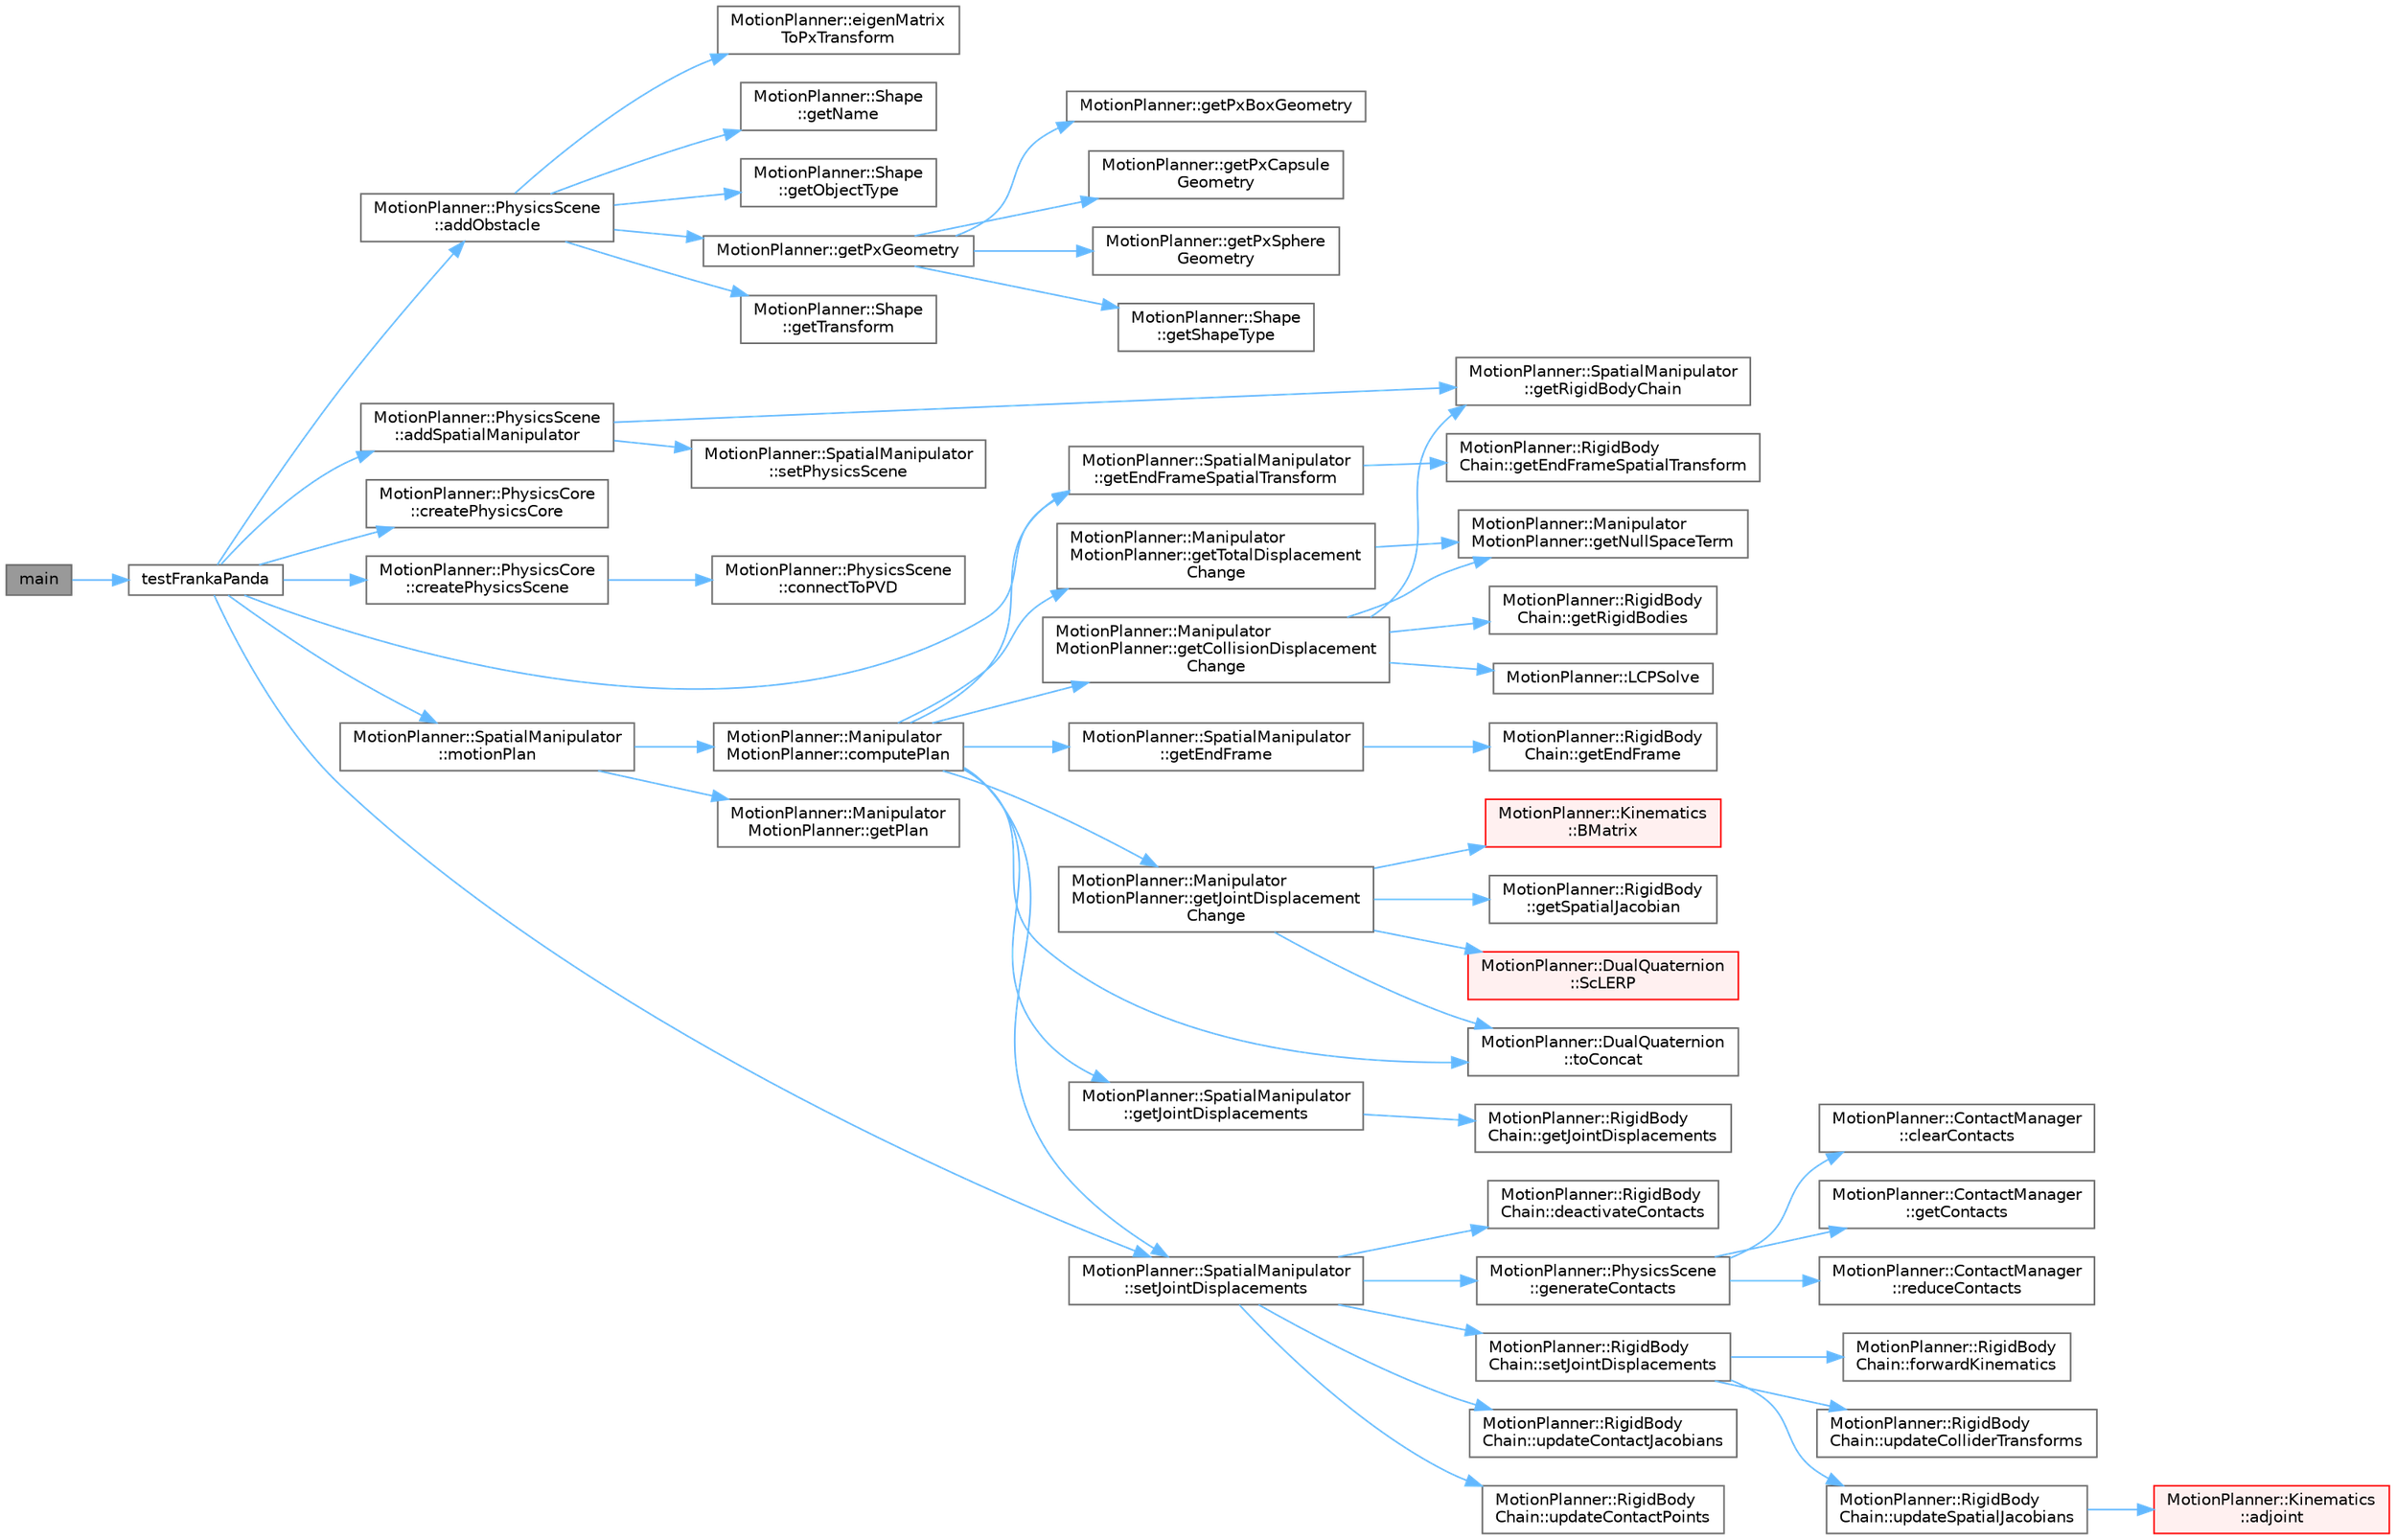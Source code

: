 digraph "main"
{
 // LATEX_PDF_SIZE
  bgcolor="transparent";
  edge [fontname=Helvetica,fontsize=10,labelfontname=Helvetica,labelfontsize=10];
  node [fontname=Helvetica,fontsize=10,shape=box,height=0.2,width=0.4];
  rankdir="LR";
  Node1 [label="main",height=0.2,width=0.4,color="gray40", fillcolor="grey60", style="filled", fontcolor="black",tooltip=" "];
  Node1 -> Node2 [color="steelblue1",style="solid"];
  Node2 [label="testFrankaPanda",height=0.2,width=0.4,color="grey40", fillcolor="white", style="filled",URL="$main_8cpp.html#a6cbcdf8cc0f6c0e1374ac9a559f6114f",tooltip=" "];
  Node2 -> Node3 [color="steelblue1",style="solid"];
  Node3 [label="MotionPlanner::PhysicsScene\l::addObstacle",height=0.2,width=0.4,color="grey40", fillcolor="white", style="filled",URL="$class_motion_planner_1_1_physics_scene.html#a505e5f84b92c7dd8c0c955f476842b6e",tooltip=" "];
  Node3 -> Node4 [color="steelblue1",style="solid"];
  Node4 [label="MotionPlanner::eigenMatrix\lToPxTransform",height=0.2,width=0.4,color="grey40", fillcolor="white", style="filled",URL="$namespace_motion_planner.html#a838cea8f45278eb0326d5c7e528ac2f2",tooltip=" "];
  Node3 -> Node5 [color="steelblue1",style="solid"];
  Node5 [label="MotionPlanner::Shape\l::getName",height=0.2,width=0.4,color="grey40", fillcolor="white", style="filled",URL="$class_motion_planner_1_1_shape.html#acea6c03b9cf5e36c90b60dc79f07cdfd",tooltip=" "];
  Node3 -> Node6 [color="steelblue1",style="solid"];
  Node6 [label="MotionPlanner::Shape\l::getObjectType",height=0.2,width=0.4,color="grey40", fillcolor="white", style="filled",URL="$class_motion_planner_1_1_shape.html#a1d7f6dd9ae3bc640b2e36384bfb33a13",tooltip=" "];
  Node3 -> Node7 [color="steelblue1",style="solid"];
  Node7 [label="MotionPlanner::getPxGeometry",height=0.2,width=0.4,color="grey40", fillcolor="white", style="filled",URL="$namespace_motion_planner.html#a9f065fef79f13d23e7c084691a30a62e",tooltip=" "];
  Node7 -> Node8 [color="steelblue1",style="solid"];
  Node8 [label="MotionPlanner::getPxBoxGeometry",height=0.2,width=0.4,color="grey40", fillcolor="white", style="filled",URL="$namespace_motion_planner.html#a47f69fbf2dccb145dfbe6e481174e7cf",tooltip=" "];
  Node7 -> Node9 [color="steelblue1",style="solid"];
  Node9 [label="MotionPlanner::getPxCapsule\lGeometry",height=0.2,width=0.4,color="grey40", fillcolor="white", style="filled",URL="$namespace_motion_planner.html#afdea9a17396da6b4a31fedaf7d09cbfc",tooltip=" "];
  Node7 -> Node10 [color="steelblue1",style="solid"];
  Node10 [label="MotionPlanner::getPxSphere\lGeometry",height=0.2,width=0.4,color="grey40", fillcolor="white", style="filled",URL="$namespace_motion_planner.html#aa2022e3f0fd2991f4f1a55433b19ab20",tooltip=" "];
  Node7 -> Node11 [color="steelblue1",style="solid"];
  Node11 [label="MotionPlanner::Shape\l::getShapeType",height=0.2,width=0.4,color="grey40", fillcolor="white", style="filled",URL="$class_motion_planner_1_1_shape.html#aeb66fd269642463310afdb36d965491c",tooltip=" "];
  Node3 -> Node12 [color="steelblue1",style="solid"];
  Node12 [label="MotionPlanner::Shape\l::getTransform",height=0.2,width=0.4,color="grey40", fillcolor="white", style="filled",URL="$class_motion_planner_1_1_shape.html#a6ac7f2e8a46cde44a20e81e39d138ad9",tooltip=" "];
  Node2 -> Node13 [color="steelblue1",style="solid"];
  Node13 [label="MotionPlanner::PhysicsScene\l::addSpatialManipulator",height=0.2,width=0.4,color="grey40", fillcolor="white", style="filled",URL="$class_motion_planner_1_1_physics_scene.html#ab29441854f3e66856df5836e5c52fdd4",tooltip=" "];
  Node13 -> Node14 [color="steelblue1",style="solid"];
  Node14 [label="MotionPlanner::SpatialManipulator\l::getRigidBodyChain",height=0.2,width=0.4,color="grey40", fillcolor="white", style="filled",URL="$class_motion_planner_1_1_spatial_manipulator.html#a2c6575a1cac697922a54d1c6a038f3d8",tooltip=" "];
  Node13 -> Node15 [color="steelblue1",style="solid"];
  Node15 [label="MotionPlanner::SpatialManipulator\l::setPhysicsScene",height=0.2,width=0.4,color="grey40", fillcolor="white", style="filled",URL="$class_motion_planner_1_1_spatial_manipulator.html#a397ed731bbfa82e78392d0060cd93710",tooltip=" "];
  Node2 -> Node16 [color="steelblue1",style="solid"];
  Node16 [label="MotionPlanner::PhysicsCore\l::createPhysicsCore",height=0.2,width=0.4,color="grey40", fillcolor="white", style="filled",URL="$class_motion_planner_1_1_physics_core.html#a9820626a89f7778e1e46e501b302ef5e",tooltip=" "];
  Node2 -> Node17 [color="steelblue1",style="solid"];
  Node17 [label="MotionPlanner::PhysicsCore\l::createPhysicsScene",height=0.2,width=0.4,color="grey40", fillcolor="white", style="filled",URL="$class_motion_planner_1_1_physics_core.html#ab83f143f8ad0c9ed4a48413b5259c3cd",tooltip=" "];
  Node17 -> Node18 [color="steelblue1",style="solid"];
  Node18 [label="MotionPlanner::PhysicsScene\l::connectToPVD",height=0.2,width=0.4,color="grey40", fillcolor="white", style="filled",URL="$class_motion_planner_1_1_physics_scene.html#a4d84756c621d3ed5dc039685a4b45e60",tooltip=" "];
  Node2 -> Node19 [color="steelblue1",style="solid"];
  Node19 [label="MotionPlanner::SpatialManipulator\l::getEndFrameSpatialTransform",height=0.2,width=0.4,color="grey40", fillcolor="white", style="filled",URL="$class_motion_planner_1_1_spatial_manipulator.html#a17f46fc575ca2bcbdb1d870dccaad9f2",tooltip=" "];
  Node19 -> Node20 [color="steelblue1",style="solid"];
  Node20 [label="MotionPlanner::RigidBody\lChain::getEndFrameSpatialTransform",height=0.2,width=0.4,color="grey40", fillcolor="white", style="filled",URL="$class_motion_planner_1_1_rigid_body_chain.html#a3d9de6ab9b4a9553124ac4d1d9d42b6b",tooltip=" "];
  Node2 -> Node21 [color="steelblue1",style="solid"];
  Node21 [label="MotionPlanner::SpatialManipulator\l::motionPlan",height=0.2,width=0.4,color="grey40", fillcolor="white", style="filled",URL="$class_motion_planner_1_1_spatial_manipulator.html#a957b98e821483a5308bc593eb68a194c",tooltip=" "];
  Node21 -> Node22 [color="steelblue1",style="solid"];
  Node22 [label="MotionPlanner::Manipulator\lMotionPlanner::computePlan",height=0.2,width=0.4,color="grey40", fillcolor="white", style="filled",URL="$class_motion_planner_1_1_manipulator_motion_planner.html#a9b7171efe0c7bdf5b82c4e99da2cd93a",tooltip=" "];
  Node22 -> Node23 [color="steelblue1",style="solid"];
  Node23 [label="MotionPlanner::Manipulator\lMotionPlanner::getCollisionDisplacement\lChange",height=0.2,width=0.4,color="grey40", fillcolor="white", style="filled",URL="$class_motion_planner_1_1_manipulator_motion_planner.html#ae6b6ed04bacad0c3320a0093b9d03094",tooltip=" "];
  Node23 -> Node24 [color="steelblue1",style="solid"];
  Node24 [label="MotionPlanner::Manipulator\lMotionPlanner::getNullSpaceTerm",height=0.2,width=0.4,color="grey40", fillcolor="white", style="filled",URL="$class_motion_planner_1_1_manipulator_motion_planner.html#a506d942e13860dd5c93c164da06c73d3",tooltip=" "];
  Node23 -> Node25 [color="steelblue1",style="solid"];
  Node25 [label="MotionPlanner::RigidBody\lChain::getRigidBodies",height=0.2,width=0.4,color="grey40", fillcolor="white", style="filled",URL="$class_motion_planner_1_1_rigid_body_chain.html#a4b354a7d2a3100b91ff78192d87e2453",tooltip=" "];
  Node23 -> Node14 [color="steelblue1",style="solid"];
  Node23 -> Node26 [color="steelblue1",style="solid"];
  Node26 [label="MotionPlanner::LCPSolve",height=0.2,width=0.4,color="grey40", fillcolor="white", style="filled",URL="$namespace_motion_planner.html#a6b6af252470b50725ce3b618cf25bdab",tooltip=" "];
  Node22 -> Node27 [color="steelblue1",style="solid"];
  Node27 [label="MotionPlanner::SpatialManipulator\l::getEndFrame",height=0.2,width=0.4,color="grey40", fillcolor="white", style="filled",URL="$class_motion_planner_1_1_spatial_manipulator.html#a019f95c38bde2cabdeebc5c9807904d3",tooltip=" "];
  Node27 -> Node28 [color="steelblue1",style="solid"];
  Node28 [label="MotionPlanner::RigidBody\lChain::getEndFrame",height=0.2,width=0.4,color="grey40", fillcolor="white", style="filled",URL="$class_motion_planner_1_1_rigid_body_chain.html#af67da81fcb61c6eaa5a971c1c4f5682f",tooltip=" "];
  Node22 -> Node19 [color="steelblue1",style="solid"];
  Node22 -> Node29 [color="steelblue1",style="solid"];
  Node29 [label="MotionPlanner::Manipulator\lMotionPlanner::getJointDisplacement\lChange",height=0.2,width=0.4,color="grey40", fillcolor="white", style="filled",URL="$class_motion_planner_1_1_manipulator_motion_planner.html#a3f8aac288befc3ebfb244690cc177506",tooltip=" "];
  Node29 -> Node30 [color="steelblue1",style="solid"];
  Node30 [label="MotionPlanner::Kinematics\l::BMatrix",height=0.2,width=0.4,color="red", fillcolor="#FFF0F0", style="filled",URL="$namespace_motion_planner_1_1_kinematics.html#afc8cc192134d01ef289f8588825907ca",tooltip=" "];
  Node29 -> Node32 [color="steelblue1",style="solid"];
  Node32 [label="MotionPlanner::RigidBody\l::getSpatialJacobian",height=0.2,width=0.4,color="grey40", fillcolor="white", style="filled",URL="$class_motion_planner_1_1_rigid_body.html#a74df546a835c7f449cc3e5c8defed9ac",tooltip=" "];
  Node29 -> Node33 [color="steelblue1",style="solid"];
  Node33 [label="MotionPlanner::DualQuaternion\l::ScLERP",height=0.2,width=0.4,color="red", fillcolor="#FFF0F0", style="filled",URL="$class_motion_planner_1_1_dual_quaternion.html#a692107a6835968fb192faa6f09d82657",tooltip=" "];
  Node29 -> Node37 [color="steelblue1",style="solid"];
  Node37 [label="MotionPlanner::DualQuaternion\l::toConcat",height=0.2,width=0.4,color="grey40", fillcolor="white", style="filled",URL="$class_motion_planner_1_1_dual_quaternion.html#a3c17e73dd15a659de74675bc663852f4",tooltip=" "];
  Node22 -> Node38 [color="steelblue1",style="solid"];
  Node38 [label="MotionPlanner::SpatialManipulator\l::getJointDisplacements",height=0.2,width=0.4,color="grey40", fillcolor="white", style="filled",URL="$class_motion_planner_1_1_spatial_manipulator.html#ad842e413bfd4923f5a76eb63d734f44c",tooltip=" "];
  Node38 -> Node39 [color="steelblue1",style="solid"];
  Node39 [label="MotionPlanner::RigidBody\lChain::getJointDisplacements",height=0.2,width=0.4,color="grey40", fillcolor="white", style="filled",URL="$class_motion_planner_1_1_rigid_body_chain.html#acf4ee9dc4e0f1f774ee924b837dd1017",tooltip=" "];
  Node22 -> Node40 [color="steelblue1",style="solid"];
  Node40 [label="MotionPlanner::Manipulator\lMotionPlanner::getTotalDisplacement\lChange",height=0.2,width=0.4,color="grey40", fillcolor="white", style="filled",URL="$class_motion_planner_1_1_manipulator_motion_planner.html#a5956f7c82b533377d72d6223fe0366da",tooltip=" "];
  Node40 -> Node24 [color="steelblue1",style="solid"];
  Node22 -> Node41 [color="steelblue1",style="solid"];
  Node41 [label="MotionPlanner::SpatialManipulator\l::setJointDisplacements",height=0.2,width=0.4,color="grey40", fillcolor="white", style="filled",URL="$class_motion_planner_1_1_spatial_manipulator.html#a5119faa935bc11dc513a5cf8897730a6",tooltip=" "];
  Node41 -> Node42 [color="steelblue1",style="solid"];
  Node42 [label="MotionPlanner::RigidBody\lChain::deactivateContacts",height=0.2,width=0.4,color="grey40", fillcolor="white", style="filled",URL="$class_motion_planner_1_1_rigid_body_chain.html#afab4df7237fa2c381e66e18999cf808c",tooltip=" "];
  Node41 -> Node43 [color="steelblue1",style="solid"];
  Node43 [label="MotionPlanner::PhysicsScene\l::generateContacts",height=0.2,width=0.4,color="grey40", fillcolor="white", style="filled",URL="$class_motion_planner_1_1_physics_scene.html#ae489972e3ba384b383a0b87c8022b3d7",tooltip=" "];
  Node43 -> Node44 [color="steelblue1",style="solid"];
  Node44 [label="MotionPlanner::ContactManager\l::clearContacts",height=0.2,width=0.4,color="grey40", fillcolor="white", style="filled",URL="$class_motion_planner_1_1_contact_manager.html#a7f9f83cee66a0d7d53453111015840cd",tooltip=" "];
  Node43 -> Node45 [color="steelblue1",style="solid"];
  Node45 [label="MotionPlanner::ContactManager\l::getContacts",height=0.2,width=0.4,color="grey40", fillcolor="white", style="filled",URL="$class_motion_planner_1_1_contact_manager.html#a5596d0cc57907ccbb5119481d693ae0b",tooltip=" "];
  Node43 -> Node46 [color="steelblue1",style="solid"];
  Node46 [label="MotionPlanner::ContactManager\l::reduceContacts",height=0.2,width=0.4,color="grey40", fillcolor="white", style="filled",URL="$class_motion_planner_1_1_contact_manager.html#a95f2aae2315a9eba379c68a2a529de4f",tooltip=" "];
  Node41 -> Node47 [color="steelblue1",style="solid"];
  Node47 [label="MotionPlanner::RigidBody\lChain::setJointDisplacements",height=0.2,width=0.4,color="grey40", fillcolor="white", style="filled",URL="$class_motion_planner_1_1_rigid_body_chain.html#ae2ff7178e007e96bec2a0ece13562178",tooltip=" "];
  Node47 -> Node48 [color="steelblue1",style="solid"];
  Node48 [label="MotionPlanner::RigidBody\lChain::forwardKinematics",height=0.2,width=0.4,color="grey40", fillcolor="white", style="filled",URL="$class_motion_planner_1_1_rigid_body_chain.html#a5e410c6414b3e2e3cdb8fd1488fa950c",tooltip=" "];
  Node47 -> Node49 [color="steelblue1",style="solid"];
  Node49 [label="MotionPlanner::RigidBody\lChain::updateColliderTransforms",height=0.2,width=0.4,color="grey40", fillcolor="white", style="filled",URL="$class_motion_planner_1_1_rigid_body_chain.html#a2ca3e77fa260169165072774de628206",tooltip=" "];
  Node47 -> Node50 [color="steelblue1",style="solid"];
  Node50 [label="MotionPlanner::RigidBody\lChain::updateSpatialJacobians",height=0.2,width=0.4,color="grey40", fillcolor="white", style="filled",URL="$class_motion_planner_1_1_rigid_body_chain.html#aed9df3426edd5ea9eedbe26883954074",tooltip=" "];
  Node50 -> Node51 [color="steelblue1",style="solid"];
  Node51 [label="MotionPlanner::Kinematics\l::adjoint",height=0.2,width=0.4,color="red", fillcolor="#FFF0F0", style="filled",URL="$namespace_motion_planner_1_1_kinematics.html#a64952c9c34bb9e9cc9ba118e1b92894f",tooltip=" "];
  Node41 -> Node52 [color="steelblue1",style="solid"];
  Node52 [label="MotionPlanner::RigidBody\lChain::updateContactJacobians",height=0.2,width=0.4,color="grey40", fillcolor="white", style="filled",URL="$class_motion_planner_1_1_rigid_body_chain.html#abcef75531665c07e0e79141cbb92d45b",tooltip=" "];
  Node41 -> Node53 [color="steelblue1",style="solid"];
  Node53 [label="MotionPlanner::RigidBody\lChain::updateContactPoints",height=0.2,width=0.4,color="grey40", fillcolor="white", style="filled",URL="$class_motion_planner_1_1_rigid_body_chain.html#a43f86be45c12a0c60d6edeeeafd1f0c1",tooltip=" "];
  Node22 -> Node37 [color="steelblue1",style="solid"];
  Node21 -> Node54 [color="steelblue1",style="solid"];
  Node54 [label="MotionPlanner::Manipulator\lMotionPlanner::getPlan",height=0.2,width=0.4,color="grey40", fillcolor="white", style="filled",URL="$class_motion_planner_1_1_manipulator_motion_planner.html#ab105992372fdb773c60020cac3fde93e",tooltip=" "];
  Node2 -> Node41 [color="steelblue1",style="solid"];
}
